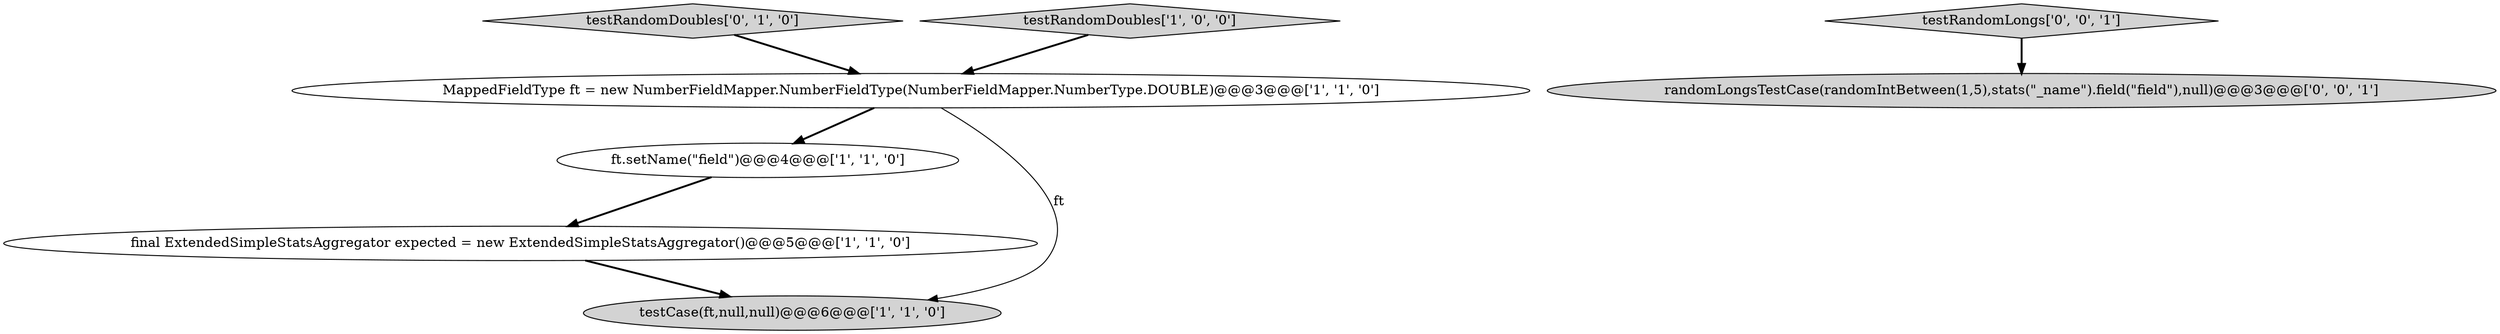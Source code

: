 digraph {
3 [style = filled, label = "ft.setName(\"field\")@@@4@@@['1', '1', '0']", fillcolor = white, shape = ellipse image = "AAA0AAABBB1BBB"];
4 [style = filled, label = "testCase(ft,null,null)@@@6@@@['1', '1', '0']", fillcolor = lightgray, shape = ellipse image = "AAA0AAABBB1BBB"];
6 [style = filled, label = "randomLongsTestCase(randomIntBetween(1,5),stats(\"_name\").field(\"field\"),null)@@@3@@@['0', '0', '1']", fillcolor = lightgray, shape = ellipse image = "AAA0AAABBB3BBB"];
0 [style = filled, label = "MappedFieldType ft = new NumberFieldMapper.NumberFieldType(NumberFieldMapper.NumberType.DOUBLE)@@@3@@@['1', '1', '0']", fillcolor = white, shape = ellipse image = "AAA0AAABBB1BBB"];
7 [style = filled, label = "testRandomLongs['0', '0', '1']", fillcolor = lightgray, shape = diamond image = "AAA0AAABBB3BBB"];
1 [style = filled, label = "final ExtendedSimpleStatsAggregator expected = new ExtendedSimpleStatsAggregator()@@@5@@@['1', '1', '0']", fillcolor = white, shape = ellipse image = "AAA0AAABBB1BBB"];
5 [style = filled, label = "testRandomDoubles['0', '1', '0']", fillcolor = lightgray, shape = diamond image = "AAA0AAABBB2BBB"];
2 [style = filled, label = "testRandomDoubles['1', '0', '0']", fillcolor = lightgray, shape = diamond image = "AAA0AAABBB1BBB"];
2->0 [style = bold, label=""];
5->0 [style = bold, label=""];
7->6 [style = bold, label=""];
0->4 [style = solid, label="ft"];
0->3 [style = bold, label=""];
3->1 [style = bold, label=""];
1->4 [style = bold, label=""];
}
